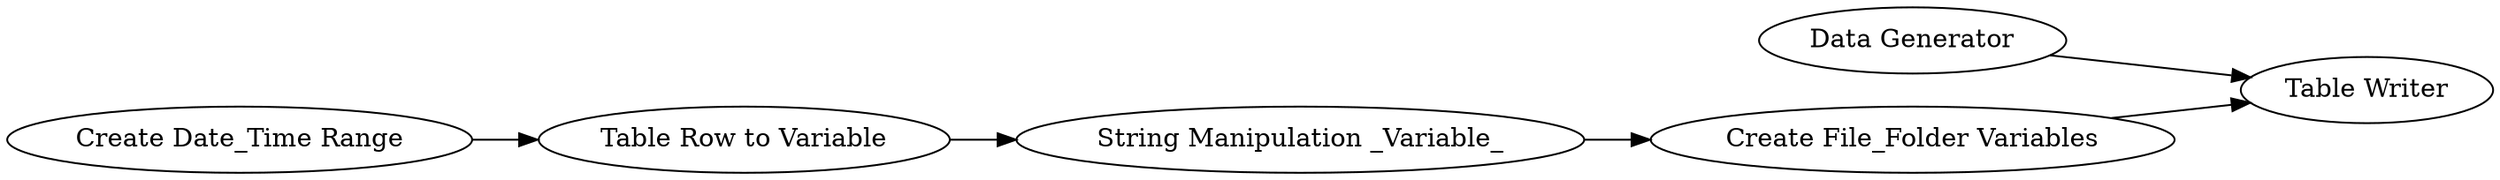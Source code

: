 digraph {
	5 -> 4
	3 -> 4
	2 -> 3
	6 -> 7
	7 -> 2
	5 [label="Data Generator"]
	7 [label="Table Row to Variable"]
	4 [label="Table Writer"]
	6 [label="Create Date_Time Range"]
	3 [label="Create File_Folder Variables"]
	2 [label="String Manipulation _Variable_"]
	rankdir=LR
}
